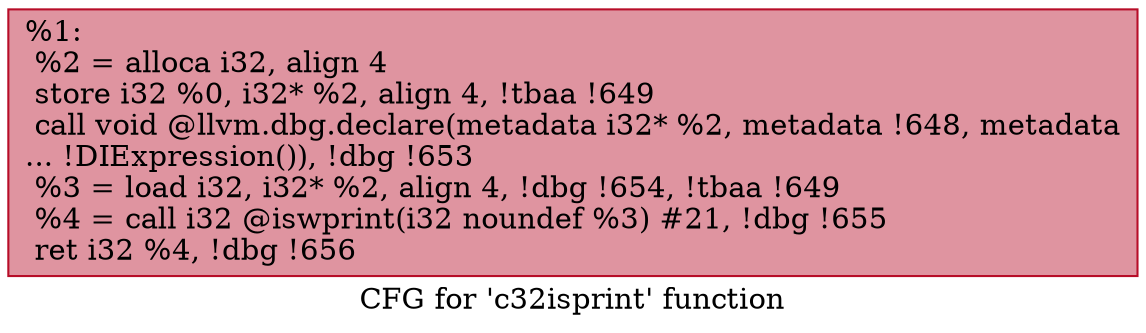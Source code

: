 digraph "CFG for 'c32isprint' function" {
	label="CFG for 'c32isprint' function";

	Node0x750670 [shape=record,color="#b70d28ff", style=filled, fillcolor="#b70d2870",label="{%1:\l  %2 = alloca i32, align 4\l  store i32 %0, i32* %2, align 4, !tbaa !649\l  call void @llvm.dbg.declare(metadata i32* %2, metadata !648, metadata\l... !DIExpression()), !dbg !653\l  %3 = load i32, i32* %2, align 4, !dbg !654, !tbaa !649\l  %4 = call i32 @iswprint(i32 noundef %3) #21, !dbg !655\l  ret i32 %4, !dbg !656\l}"];
}
